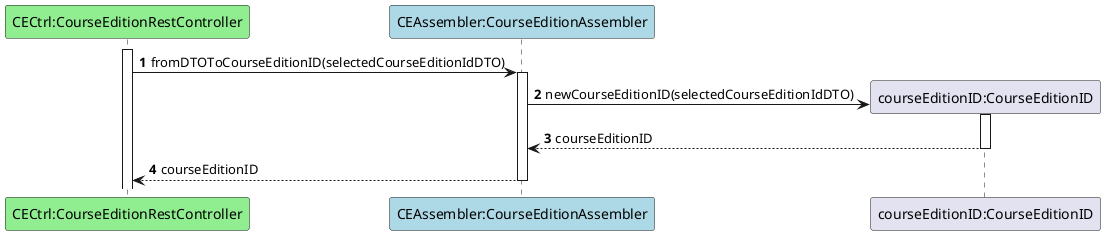 @startuml
autonumber

participant "CECtrl:CourseEditionRestController" as ceC #lightgreen
participant "CEAssembler:CourseEditionAssembler" as A #lightblue
participant "courseEditionID:CourseEditionID" as CE

activate ceC
ceC -> A ++: fromDTOToCourseEditionID(selectedCourseEditionIdDTO)
A -> CE**: newCourseEditionID(selectedCourseEditionIdDTO)
activate CE
CE --> A --: courseEditionID
deactivate CE
A --> ceC --: courseEditionID
@enduml